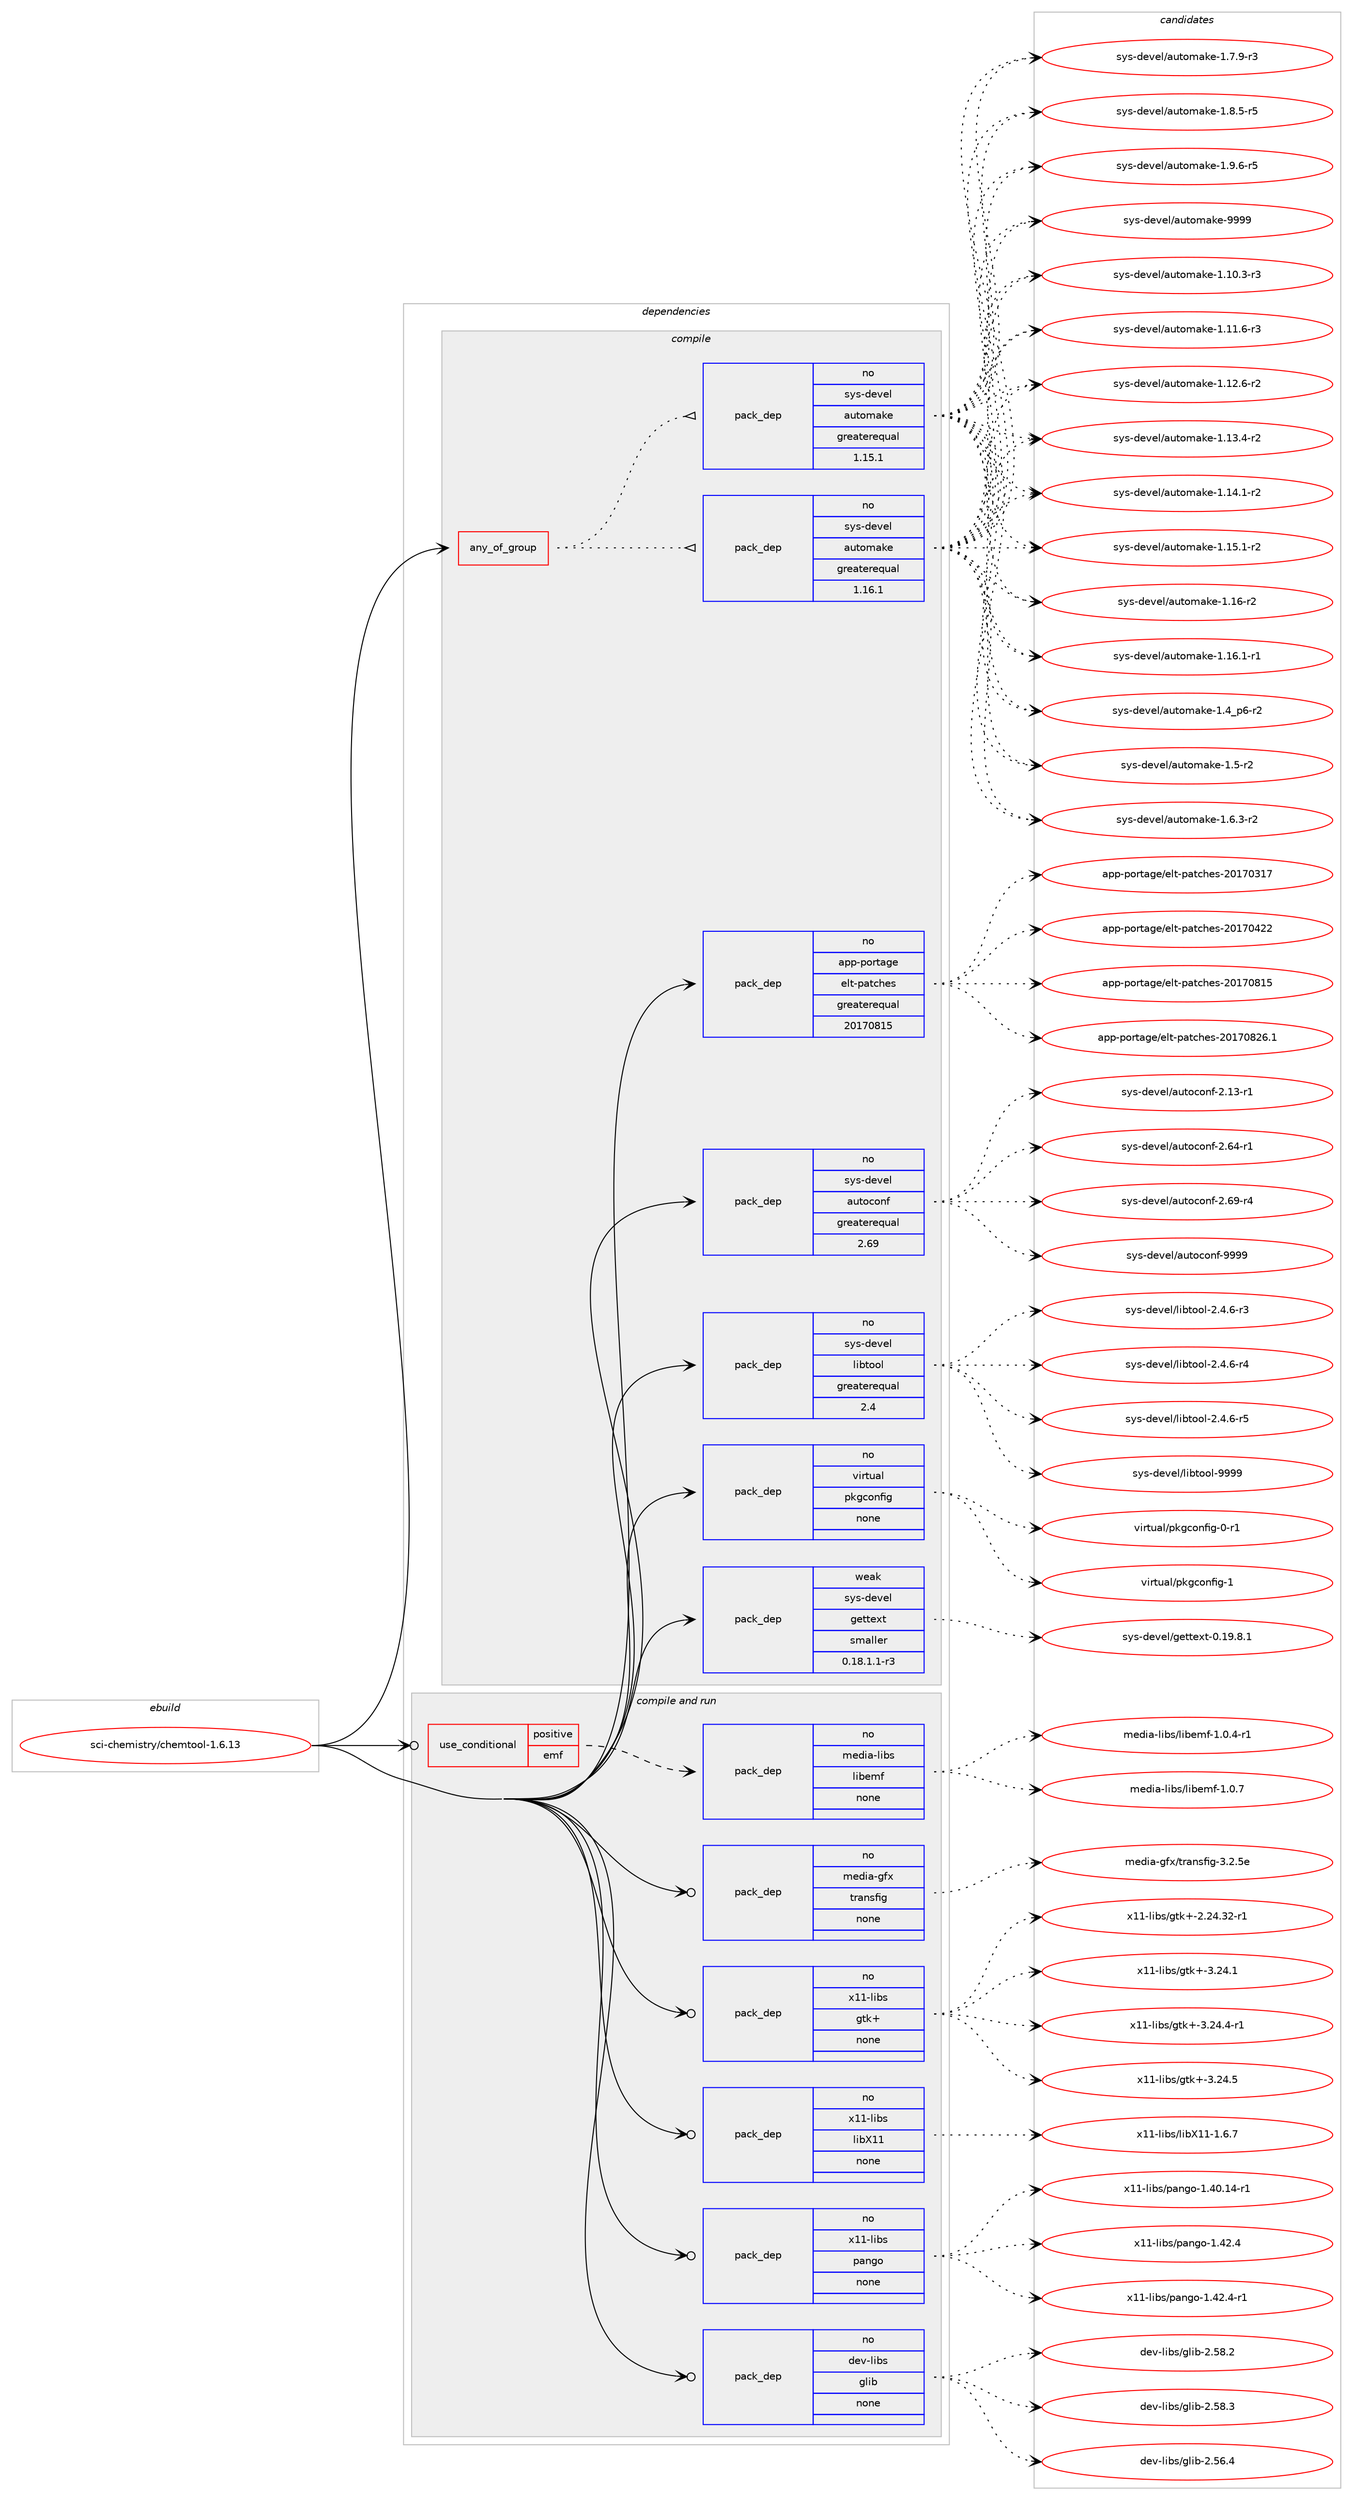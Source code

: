 digraph prolog {

# *************
# Graph options
# *************

newrank=true;
concentrate=true;
compound=true;
graph [rankdir=LR,fontname=Helvetica,fontsize=10,ranksep=1.5];#, ranksep=2.5, nodesep=0.2];
edge  [arrowhead=vee];
node  [fontname=Helvetica,fontsize=10];

# **********
# The ebuild
# **********

subgraph cluster_leftcol {
color=gray;
rank=same;
label=<<i>ebuild</i>>;
id [label="sci-chemistry/chemtool-1.6.13", color=red, width=4, href="../sci-chemistry/chemtool-1.6.13.svg"];
}

# ****************
# The dependencies
# ****************

subgraph cluster_midcol {
color=gray;
label=<<i>dependencies</i>>;
subgraph cluster_compile {
fillcolor="#eeeeee";
style=filled;
label=<<i>compile</i>>;
subgraph any26787 {
dependency1687627 [label=<<TABLE BORDER="0" CELLBORDER="1" CELLSPACING="0" CELLPADDING="4"><TR><TD CELLPADDING="10">any_of_group</TD></TR></TABLE>>, shape=none, color=red];subgraph pack1207689 {
dependency1687628 [label=<<TABLE BORDER="0" CELLBORDER="1" CELLSPACING="0" CELLPADDING="4" WIDTH="220"><TR><TD ROWSPAN="6" CELLPADDING="30">pack_dep</TD></TR><TR><TD WIDTH="110">no</TD></TR><TR><TD>sys-devel</TD></TR><TR><TD>automake</TD></TR><TR><TD>greaterequal</TD></TR><TR><TD>1.16.1</TD></TR></TABLE>>, shape=none, color=blue];
}
dependency1687627:e -> dependency1687628:w [weight=20,style="dotted",arrowhead="oinv"];
subgraph pack1207690 {
dependency1687629 [label=<<TABLE BORDER="0" CELLBORDER="1" CELLSPACING="0" CELLPADDING="4" WIDTH="220"><TR><TD ROWSPAN="6" CELLPADDING="30">pack_dep</TD></TR><TR><TD WIDTH="110">no</TD></TR><TR><TD>sys-devel</TD></TR><TR><TD>automake</TD></TR><TR><TD>greaterequal</TD></TR><TR><TD>1.15.1</TD></TR></TABLE>>, shape=none, color=blue];
}
dependency1687627:e -> dependency1687629:w [weight=20,style="dotted",arrowhead="oinv"];
}
id:e -> dependency1687627:w [weight=20,style="solid",arrowhead="vee"];
subgraph pack1207691 {
dependency1687630 [label=<<TABLE BORDER="0" CELLBORDER="1" CELLSPACING="0" CELLPADDING="4" WIDTH="220"><TR><TD ROWSPAN="6" CELLPADDING="30">pack_dep</TD></TR><TR><TD WIDTH="110">no</TD></TR><TR><TD>app-portage</TD></TR><TR><TD>elt-patches</TD></TR><TR><TD>greaterequal</TD></TR><TR><TD>20170815</TD></TR></TABLE>>, shape=none, color=blue];
}
id:e -> dependency1687630:w [weight=20,style="solid",arrowhead="vee"];
subgraph pack1207692 {
dependency1687631 [label=<<TABLE BORDER="0" CELLBORDER="1" CELLSPACING="0" CELLPADDING="4" WIDTH="220"><TR><TD ROWSPAN="6" CELLPADDING="30">pack_dep</TD></TR><TR><TD WIDTH="110">no</TD></TR><TR><TD>sys-devel</TD></TR><TR><TD>autoconf</TD></TR><TR><TD>greaterequal</TD></TR><TR><TD>2.69</TD></TR></TABLE>>, shape=none, color=blue];
}
id:e -> dependency1687631:w [weight=20,style="solid",arrowhead="vee"];
subgraph pack1207693 {
dependency1687632 [label=<<TABLE BORDER="0" CELLBORDER="1" CELLSPACING="0" CELLPADDING="4" WIDTH="220"><TR><TD ROWSPAN="6" CELLPADDING="30">pack_dep</TD></TR><TR><TD WIDTH="110">no</TD></TR><TR><TD>sys-devel</TD></TR><TR><TD>libtool</TD></TR><TR><TD>greaterequal</TD></TR><TR><TD>2.4</TD></TR></TABLE>>, shape=none, color=blue];
}
id:e -> dependency1687632:w [weight=20,style="solid",arrowhead="vee"];
subgraph pack1207694 {
dependency1687633 [label=<<TABLE BORDER="0" CELLBORDER="1" CELLSPACING="0" CELLPADDING="4" WIDTH="220"><TR><TD ROWSPAN="6" CELLPADDING="30">pack_dep</TD></TR><TR><TD WIDTH="110">no</TD></TR><TR><TD>virtual</TD></TR><TR><TD>pkgconfig</TD></TR><TR><TD>none</TD></TR><TR><TD></TD></TR></TABLE>>, shape=none, color=blue];
}
id:e -> dependency1687633:w [weight=20,style="solid",arrowhead="vee"];
subgraph pack1207695 {
dependency1687634 [label=<<TABLE BORDER="0" CELLBORDER="1" CELLSPACING="0" CELLPADDING="4" WIDTH="220"><TR><TD ROWSPAN="6" CELLPADDING="30">pack_dep</TD></TR><TR><TD WIDTH="110">weak</TD></TR><TR><TD>sys-devel</TD></TR><TR><TD>gettext</TD></TR><TR><TD>smaller</TD></TR><TR><TD>0.18.1.1-r3</TD></TR></TABLE>>, shape=none, color=blue];
}
id:e -> dependency1687634:w [weight=20,style="solid",arrowhead="vee"];
}
subgraph cluster_compileandrun {
fillcolor="#eeeeee";
style=filled;
label=<<i>compile and run</i>>;
subgraph cond452303 {
dependency1687635 [label=<<TABLE BORDER="0" CELLBORDER="1" CELLSPACING="0" CELLPADDING="4"><TR><TD ROWSPAN="3" CELLPADDING="10">use_conditional</TD></TR><TR><TD>positive</TD></TR><TR><TD>emf</TD></TR></TABLE>>, shape=none, color=red];
subgraph pack1207696 {
dependency1687636 [label=<<TABLE BORDER="0" CELLBORDER="1" CELLSPACING="0" CELLPADDING="4" WIDTH="220"><TR><TD ROWSPAN="6" CELLPADDING="30">pack_dep</TD></TR><TR><TD WIDTH="110">no</TD></TR><TR><TD>media-libs</TD></TR><TR><TD>libemf</TD></TR><TR><TD>none</TD></TR><TR><TD></TD></TR></TABLE>>, shape=none, color=blue];
}
dependency1687635:e -> dependency1687636:w [weight=20,style="dashed",arrowhead="vee"];
}
id:e -> dependency1687635:w [weight=20,style="solid",arrowhead="odotvee"];
subgraph pack1207697 {
dependency1687637 [label=<<TABLE BORDER="0" CELLBORDER="1" CELLSPACING="0" CELLPADDING="4" WIDTH="220"><TR><TD ROWSPAN="6" CELLPADDING="30">pack_dep</TD></TR><TR><TD WIDTH="110">no</TD></TR><TR><TD>dev-libs</TD></TR><TR><TD>glib</TD></TR><TR><TD>none</TD></TR><TR><TD></TD></TR></TABLE>>, shape=none, color=blue];
}
id:e -> dependency1687637:w [weight=20,style="solid",arrowhead="odotvee"];
subgraph pack1207698 {
dependency1687638 [label=<<TABLE BORDER="0" CELLBORDER="1" CELLSPACING="0" CELLPADDING="4" WIDTH="220"><TR><TD ROWSPAN="6" CELLPADDING="30">pack_dep</TD></TR><TR><TD WIDTH="110">no</TD></TR><TR><TD>media-gfx</TD></TR><TR><TD>transfig</TD></TR><TR><TD>none</TD></TR><TR><TD></TD></TR></TABLE>>, shape=none, color=blue];
}
id:e -> dependency1687638:w [weight=20,style="solid",arrowhead="odotvee"];
subgraph pack1207699 {
dependency1687639 [label=<<TABLE BORDER="0" CELLBORDER="1" CELLSPACING="0" CELLPADDING="4" WIDTH="220"><TR><TD ROWSPAN="6" CELLPADDING="30">pack_dep</TD></TR><TR><TD WIDTH="110">no</TD></TR><TR><TD>x11-libs</TD></TR><TR><TD>gtk+</TD></TR><TR><TD>none</TD></TR><TR><TD></TD></TR></TABLE>>, shape=none, color=blue];
}
id:e -> dependency1687639:w [weight=20,style="solid",arrowhead="odotvee"];
subgraph pack1207700 {
dependency1687640 [label=<<TABLE BORDER="0" CELLBORDER="1" CELLSPACING="0" CELLPADDING="4" WIDTH="220"><TR><TD ROWSPAN="6" CELLPADDING="30">pack_dep</TD></TR><TR><TD WIDTH="110">no</TD></TR><TR><TD>x11-libs</TD></TR><TR><TD>libX11</TD></TR><TR><TD>none</TD></TR><TR><TD></TD></TR></TABLE>>, shape=none, color=blue];
}
id:e -> dependency1687640:w [weight=20,style="solid",arrowhead="odotvee"];
subgraph pack1207701 {
dependency1687641 [label=<<TABLE BORDER="0" CELLBORDER="1" CELLSPACING="0" CELLPADDING="4" WIDTH="220"><TR><TD ROWSPAN="6" CELLPADDING="30">pack_dep</TD></TR><TR><TD WIDTH="110">no</TD></TR><TR><TD>x11-libs</TD></TR><TR><TD>pango</TD></TR><TR><TD>none</TD></TR><TR><TD></TD></TR></TABLE>>, shape=none, color=blue];
}
id:e -> dependency1687641:w [weight=20,style="solid",arrowhead="odotvee"];
}
subgraph cluster_run {
fillcolor="#eeeeee";
style=filled;
label=<<i>run</i>>;
}
}

# **************
# The candidates
# **************

subgraph cluster_choices {
rank=same;
color=gray;
label=<<i>candidates</i>>;

subgraph choice1207689 {
color=black;
nodesep=1;
choice11512111545100101118101108479711711611110997107101454946494846514511451 [label="sys-devel/automake-1.10.3-r3", color=red, width=4,href="../sys-devel/automake-1.10.3-r3.svg"];
choice11512111545100101118101108479711711611110997107101454946494946544511451 [label="sys-devel/automake-1.11.6-r3", color=red, width=4,href="../sys-devel/automake-1.11.6-r3.svg"];
choice11512111545100101118101108479711711611110997107101454946495046544511450 [label="sys-devel/automake-1.12.6-r2", color=red, width=4,href="../sys-devel/automake-1.12.6-r2.svg"];
choice11512111545100101118101108479711711611110997107101454946495146524511450 [label="sys-devel/automake-1.13.4-r2", color=red, width=4,href="../sys-devel/automake-1.13.4-r2.svg"];
choice11512111545100101118101108479711711611110997107101454946495246494511450 [label="sys-devel/automake-1.14.1-r2", color=red, width=4,href="../sys-devel/automake-1.14.1-r2.svg"];
choice11512111545100101118101108479711711611110997107101454946495346494511450 [label="sys-devel/automake-1.15.1-r2", color=red, width=4,href="../sys-devel/automake-1.15.1-r2.svg"];
choice1151211154510010111810110847971171161111099710710145494649544511450 [label="sys-devel/automake-1.16-r2", color=red, width=4,href="../sys-devel/automake-1.16-r2.svg"];
choice11512111545100101118101108479711711611110997107101454946495446494511449 [label="sys-devel/automake-1.16.1-r1", color=red, width=4,href="../sys-devel/automake-1.16.1-r1.svg"];
choice115121115451001011181011084797117116111109971071014549465295112544511450 [label="sys-devel/automake-1.4_p6-r2", color=red, width=4,href="../sys-devel/automake-1.4_p6-r2.svg"];
choice11512111545100101118101108479711711611110997107101454946534511450 [label="sys-devel/automake-1.5-r2", color=red, width=4,href="../sys-devel/automake-1.5-r2.svg"];
choice115121115451001011181011084797117116111109971071014549465446514511450 [label="sys-devel/automake-1.6.3-r2", color=red, width=4,href="../sys-devel/automake-1.6.3-r2.svg"];
choice115121115451001011181011084797117116111109971071014549465546574511451 [label="sys-devel/automake-1.7.9-r3", color=red, width=4,href="../sys-devel/automake-1.7.9-r3.svg"];
choice115121115451001011181011084797117116111109971071014549465646534511453 [label="sys-devel/automake-1.8.5-r5", color=red, width=4,href="../sys-devel/automake-1.8.5-r5.svg"];
choice115121115451001011181011084797117116111109971071014549465746544511453 [label="sys-devel/automake-1.9.6-r5", color=red, width=4,href="../sys-devel/automake-1.9.6-r5.svg"];
choice115121115451001011181011084797117116111109971071014557575757 [label="sys-devel/automake-9999", color=red, width=4,href="../sys-devel/automake-9999.svg"];
dependency1687628:e -> choice11512111545100101118101108479711711611110997107101454946494846514511451:w [style=dotted,weight="100"];
dependency1687628:e -> choice11512111545100101118101108479711711611110997107101454946494946544511451:w [style=dotted,weight="100"];
dependency1687628:e -> choice11512111545100101118101108479711711611110997107101454946495046544511450:w [style=dotted,weight="100"];
dependency1687628:e -> choice11512111545100101118101108479711711611110997107101454946495146524511450:w [style=dotted,weight="100"];
dependency1687628:e -> choice11512111545100101118101108479711711611110997107101454946495246494511450:w [style=dotted,weight="100"];
dependency1687628:e -> choice11512111545100101118101108479711711611110997107101454946495346494511450:w [style=dotted,weight="100"];
dependency1687628:e -> choice1151211154510010111810110847971171161111099710710145494649544511450:w [style=dotted,weight="100"];
dependency1687628:e -> choice11512111545100101118101108479711711611110997107101454946495446494511449:w [style=dotted,weight="100"];
dependency1687628:e -> choice115121115451001011181011084797117116111109971071014549465295112544511450:w [style=dotted,weight="100"];
dependency1687628:e -> choice11512111545100101118101108479711711611110997107101454946534511450:w [style=dotted,weight="100"];
dependency1687628:e -> choice115121115451001011181011084797117116111109971071014549465446514511450:w [style=dotted,weight="100"];
dependency1687628:e -> choice115121115451001011181011084797117116111109971071014549465546574511451:w [style=dotted,weight="100"];
dependency1687628:e -> choice115121115451001011181011084797117116111109971071014549465646534511453:w [style=dotted,weight="100"];
dependency1687628:e -> choice115121115451001011181011084797117116111109971071014549465746544511453:w [style=dotted,weight="100"];
dependency1687628:e -> choice115121115451001011181011084797117116111109971071014557575757:w [style=dotted,weight="100"];
}
subgraph choice1207690 {
color=black;
nodesep=1;
choice11512111545100101118101108479711711611110997107101454946494846514511451 [label="sys-devel/automake-1.10.3-r3", color=red, width=4,href="../sys-devel/automake-1.10.3-r3.svg"];
choice11512111545100101118101108479711711611110997107101454946494946544511451 [label="sys-devel/automake-1.11.6-r3", color=red, width=4,href="../sys-devel/automake-1.11.6-r3.svg"];
choice11512111545100101118101108479711711611110997107101454946495046544511450 [label="sys-devel/automake-1.12.6-r2", color=red, width=4,href="../sys-devel/automake-1.12.6-r2.svg"];
choice11512111545100101118101108479711711611110997107101454946495146524511450 [label="sys-devel/automake-1.13.4-r2", color=red, width=4,href="../sys-devel/automake-1.13.4-r2.svg"];
choice11512111545100101118101108479711711611110997107101454946495246494511450 [label="sys-devel/automake-1.14.1-r2", color=red, width=4,href="../sys-devel/automake-1.14.1-r2.svg"];
choice11512111545100101118101108479711711611110997107101454946495346494511450 [label="sys-devel/automake-1.15.1-r2", color=red, width=4,href="../sys-devel/automake-1.15.1-r2.svg"];
choice1151211154510010111810110847971171161111099710710145494649544511450 [label="sys-devel/automake-1.16-r2", color=red, width=4,href="../sys-devel/automake-1.16-r2.svg"];
choice11512111545100101118101108479711711611110997107101454946495446494511449 [label="sys-devel/automake-1.16.1-r1", color=red, width=4,href="../sys-devel/automake-1.16.1-r1.svg"];
choice115121115451001011181011084797117116111109971071014549465295112544511450 [label="sys-devel/automake-1.4_p6-r2", color=red, width=4,href="../sys-devel/automake-1.4_p6-r2.svg"];
choice11512111545100101118101108479711711611110997107101454946534511450 [label="sys-devel/automake-1.5-r2", color=red, width=4,href="../sys-devel/automake-1.5-r2.svg"];
choice115121115451001011181011084797117116111109971071014549465446514511450 [label="sys-devel/automake-1.6.3-r2", color=red, width=4,href="../sys-devel/automake-1.6.3-r2.svg"];
choice115121115451001011181011084797117116111109971071014549465546574511451 [label="sys-devel/automake-1.7.9-r3", color=red, width=4,href="../sys-devel/automake-1.7.9-r3.svg"];
choice115121115451001011181011084797117116111109971071014549465646534511453 [label="sys-devel/automake-1.8.5-r5", color=red, width=4,href="../sys-devel/automake-1.8.5-r5.svg"];
choice115121115451001011181011084797117116111109971071014549465746544511453 [label="sys-devel/automake-1.9.6-r5", color=red, width=4,href="../sys-devel/automake-1.9.6-r5.svg"];
choice115121115451001011181011084797117116111109971071014557575757 [label="sys-devel/automake-9999", color=red, width=4,href="../sys-devel/automake-9999.svg"];
dependency1687629:e -> choice11512111545100101118101108479711711611110997107101454946494846514511451:w [style=dotted,weight="100"];
dependency1687629:e -> choice11512111545100101118101108479711711611110997107101454946494946544511451:w [style=dotted,weight="100"];
dependency1687629:e -> choice11512111545100101118101108479711711611110997107101454946495046544511450:w [style=dotted,weight="100"];
dependency1687629:e -> choice11512111545100101118101108479711711611110997107101454946495146524511450:w [style=dotted,weight="100"];
dependency1687629:e -> choice11512111545100101118101108479711711611110997107101454946495246494511450:w [style=dotted,weight="100"];
dependency1687629:e -> choice11512111545100101118101108479711711611110997107101454946495346494511450:w [style=dotted,weight="100"];
dependency1687629:e -> choice1151211154510010111810110847971171161111099710710145494649544511450:w [style=dotted,weight="100"];
dependency1687629:e -> choice11512111545100101118101108479711711611110997107101454946495446494511449:w [style=dotted,weight="100"];
dependency1687629:e -> choice115121115451001011181011084797117116111109971071014549465295112544511450:w [style=dotted,weight="100"];
dependency1687629:e -> choice11512111545100101118101108479711711611110997107101454946534511450:w [style=dotted,weight="100"];
dependency1687629:e -> choice115121115451001011181011084797117116111109971071014549465446514511450:w [style=dotted,weight="100"];
dependency1687629:e -> choice115121115451001011181011084797117116111109971071014549465546574511451:w [style=dotted,weight="100"];
dependency1687629:e -> choice115121115451001011181011084797117116111109971071014549465646534511453:w [style=dotted,weight="100"];
dependency1687629:e -> choice115121115451001011181011084797117116111109971071014549465746544511453:w [style=dotted,weight="100"];
dependency1687629:e -> choice115121115451001011181011084797117116111109971071014557575757:w [style=dotted,weight="100"];
}
subgraph choice1207691 {
color=black;
nodesep=1;
choice97112112451121111141169710310147101108116451129711699104101115455048495548514955 [label="app-portage/elt-patches-20170317", color=red, width=4,href="../app-portage/elt-patches-20170317.svg"];
choice97112112451121111141169710310147101108116451129711699104101115455048495548525050 [label="app-portage/elt-patches-20170422", color=red, width=4,href="../app-portage/elt-patches-20170422.svg"];
choice97112112451121111141169710310147101108116451129711699104101115455048495548564953 [label="app-portage/elt-patches-20170815", color=red, width=4,href="../app-portage/elt-patches-20170815.svg"];
choice971121124511211111411697103101471011081164511297116991041011154550484955485650544649 [label="app-portage/elt-patches-20170826.1", color=red, width=4,href="../app-portage/elt-patches-20170826.1.svg"];
dependency1687630:e -> choice97112112451121111141169710310147101108116451129711699104101115455048495548514955:w [style=dotted,weight="100"];
dependency1687630:e -> choice97112112451121111141169710310147101108116451129711699104101115455048495548525050:w [style=dotted,weight="100"];
dependency1687630:e -> choice97112112451121111141169710310147101108116451129711699104101115455048495548564953:w [style=dotted,weight="100"];
dependency1687630:e -> choice971121124511211111411697103101471011081164511297116991041011154550484955485650544649:w [style=dotted,weight="100"];
}
subgraph choice1207692 {
color=black;
nodesep=1;
choice1151211154510010111810110847971171161119911111010245504649514511449 [label="sys-devel/autoconf-2.13-r1", color=red, width=4,href="../sys-devel/autoconf-2.13-r1.svg"];
choice1151211154510010111810110847971171161119911111010245504654524511449 [label="sys-devel/autoconf-2.64-r1", color=red, width=4,href="../sys-devel/autoconf-2.64-r1.svg"];
choice1151211154510010111810110847971171161119911111010245504654574511452 [label="sys-devel/autoconf-2.69-r4", color=red, width=4,href="../sys-devel/autoconf-2.69-r4.svg"];
choice115121115451001011181011084797117116111991111101024557575757 [label="sys-devel/autoconf-9999", color=red, width=4,href="../sys-devel/autoconf-9999.svg"];
dependency1687631:e -> choice1151211154510010111810110847971171161119911111010245504649514511449:w [style=dotted,weight="100"];
dependency1687631:e -> choice1151211154510010111810110847971171161119911111010245504654524511449:w [style=dotted,weight="100"];
dependency1687631:e -> choice1151211154510010111810110847971171161119911111010245504654574511452:w [style=dotted,weight="100"];
dependency1687631:e -> choice115121115451001011181011084797117116111991111101024557575757:w [style=dotted,weight="100"];
}
subgraph choice1207693 {
color=black;
nodesep=1;
choice1151211154510010111810110847108105981161111111084550465246544511451 [label="sys-devel/libtool-2.4.6-r3", color=red, width=4,href="../sys-devel/libtool-2.4.6-r3.svg"];
choice1151211154510010111810110847108105981161111111084550465246544511452 [label="sys-devel/libtool-2.4.6-r4", color=red, width=4,href="../sys-devel/libtool-2.4.6-r4.svg"];
choice1151211154510010111810110847108105981161111111084550465246544511453 [label="sys-devel/libtool-2.4.6-r5", color=red, width=4,href="../sys-devel/libtool-2.4.6-r5.svg"];
choice1151211154510010111810110847108105981161111111084557575757 [label="sys-devel/libtool-9999", color=red, width=4,href="../sys-devel/libtool-9999.svg"];
dependency1687632:e -> choice1151211154510010111810110847108105981161111111084550465246544511451:w [style=dotted,weight="100"];
dependency1687632:e -> choice1151211154510010111810110847108105981161111111084550465246544511452:w [style=dotted,weight="100"];
dependency1687632:e -> choice1151211154510010111810110847108105981161111111084550465246544511453:w [style=dotted,weight="100"];
dependency1687632:e -> choice1151211154510010111810110847108105981161111111084557575757:w [style=dotted,weight="100"];
}
subgraph choice1207694 {
color=black;
nodesep=1;
choice11810511411611797108471121071039911111010210510345484511449 [label="virtual/pkgconfig-0-r1", color=red, width=4,href="../virtual/pkgconfig-0-r1.svg"];
choice1181051141161179710847112107103991111101021051034549 [label="virtual/pkgconfig-1", color=red, width=4,href="../virtual/pkgconfig-1.svg"];
dependency1687633:e -> choice11810511411611797108471121071039911111010210510345484511449:w [style=dotted,weight="100"];
dependency1687633:e -> choice1181051141161179710847112107103991111101021051034549:w [style=dotted,weight="100"];
}
subgraph choice1207695 {
color=black;
nodesep=1;
choice1151211154510010111810110847103101116116101120116454846495746564649 [label="sys-devel/gettext-0.19.8.1", color=red, width=4,href="../sys-devel/gettext-0.19.8.1.svg"];
dependency1687634:e -> choice1151211154510010111810110847103101116116101120116454846495746564649:w [style=dotted,weight="100"];
}
subgraph choice1207696 {
color=black;
nodesep=1;
choice10910110010597451081059811547108105981011091024549464846524511449 [label="media-libs/libemf-1.0.4-r1", color=red, width=4,href="../media-libs/libemf-1.0.4-r1.svg"];
choice1091011001059745108105981154710810598101109102454946484655 [label="media-libs/libemf-1.0.7", color=red, width=4,href="../media-libs/libemf-1.0.7.svg"];
dependency1687636:e -> choice10910110010597451081059811547108105981011091024549464846524511449:w [style=dotted,weight="100"];
dependency1687636:e -> choice1091011001059745108105981154710810598101109102454946484655:w [style=dotted,weight="100"];
}
subgraph choice1207697 {
color=black;
nodesep=1;
choice1001011184510810598115471031081059845504653544652 [label="dev-libs/glib-2.56.4", color=red, width=4,href="../dev-libs/glib-2.56.4.svg"];
choice1001011184510810598115471031081059845504653564650 [label="dev-libs/glib-2.58.2", color=red, width=4,href="../dev-libs/glib-2.58.2.svg"];
choice1001011184510810598115471031081059845504653564651 [label="dev-libs/glib-2.58.3", color=red, width=4,href="../dev-libs/glib-2.58.3.svg"];
dependency1687637:e -> choice1001011184510810598115471031081059845504653544652:w [style=dotted,weight="100"];
dependency1687637:e -> choice1001011184510810598115471031081059845504653564650:w [style=dotted,weight="100"];
dependency1687637:e -> choice1001011184510810598115471031081059845504653564651:w [style=dotted,weight="100"];
}
subgraph choice1207698 {
color=black;
nodesep=1;
choice10910110010597451031021204711611497110115102105103455146504653101 [label="media-gfx/transfig-3.2.5e", color=red, width=4,href="../media-gfx/transfig-3.2.5e.svg"];
dependency1687638:e -> choice10910110010597451031021204711611497110115102105103455146504653101:w [style=dotted,weight="100"];
}
subgraph choice1207699 {
color=black;
nodesep=1;
choice12049494510810598115471031161074345504650524651504511449 [label="x11-libs/gtk+-2.24.32-r1", color=red, width=4,href="../x11-libs/gtk+-2.24.32-r1.svg"];
choice12049494510810598115471031161074345514650524649 [label="x11-libs/gtk+-3.24.1", color=red, width=4,href="../x11-libs/gtk+-3.24.1.svg"];
choice120494945108105981154710311610743455146505246524511449 [label="x11-libs/gtk+-3.24.4-r1", color=red, width=4,href="../x11-libs/gtk+-3.24.4-r1.svg"];
choice12049494510810598115471031161074345514650524653 [label="x11-libs/gtk+-3.24.5", color=red, width=4,href="../x11-libs/gtk+-3.24.5.svg"];
dependency1687639:e -> choice12049494510810598115471031161074345504650524651504511449:w [style=dotted,weight="100"];
dependency1687639:e -> choice12049494510810598115471031161074345514650524649:w [style=dotted,weight="100"];
dependency1687639:e -> choice120494945108105981154710311610743455146505246524511449:w [style=dotted,weight="100"];
dependency1687639:e -> choice12049494510810598115471031161074345514650524653:w [style=dotted,weight="100"];
}
subgraph choice1207700 {
color=black;
nodesep=1;
choice120494945108105981154710810598884949454946544655 [label="x11-libs/libX11-1.6.7", color=red, width=4,href="../x11-libs/libX11-1.6.7.svg"];
dependency1687640:e -> choice120494945108105981154710810598884949454946544655:w [style=dotted,weight="100"];
}
subgraph choice1207701 {
color=black;
nodesep=1;
choice12049494510810598115471129711010311145494652484649524511449 [label="x11-libs/pango-1.40.14-r1", color=red, width=4,href="../x11-libs/pango-1.40.14-r1.svg"];
choice12049494510810598115471129711010311145494652504652 [label="x11-libs/pango-1.42.4", color=red, width=4,href="../x11-libs/pango-1.42.4.svg"];
choice120494945108105981154711297110103111454946525046524511449 [label="x11-libs/pango-1.42.4-r1", color=red, width=4,href="../x11-libs/pango-1.42.4-r1.svg"];
dependency1687641:e -> choice12049494510810598115471129711010311145494652484649524511449:w [style=dotted,weight="100"];
dependency1687641:e -> choice12049494510810598115471129711010311145494652504652:w [style=dotted,weight="100"];
dependency1687641:e -> choice120494945108105981154711297110103111454946525046524511449:w [style=dotted,weight="100"];
}
}

}
